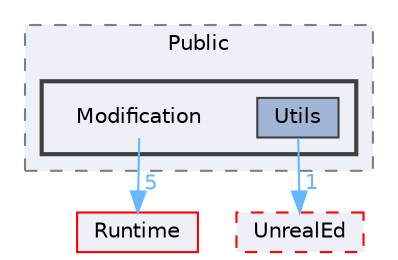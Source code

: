 digraph "Modification"
{
 // INTERACTIVE_SVG=YES
 // LATEX_PDF_SIZE
  bgcolor="transparent";
  edge [fontname=Helvetica,fontsize=10,labelfontname=Helvetica,labelfontsize=10];
  node [fontname=Helvetica,fontsize=10,shape=box,height=0.2,width=0.4];
  compound=true
  subgraph clusterdir_26cf45ed4982a9d46c5736953091f96d {
    graph [ bgcolor="#edf0f7", pencolor="grey50", label="Public", fontname=Helvetica,fontsize=10 style="filled,dashed", URL="dir_26cf45ed4982a9d46c5736953091f96d.html",tooltip=""]
  subgraph clusterdir_e821c70137237ad533b9c704518a7aa9 {
    graph [ bgcolor="#edf0f7", pencolor="grey25", label="", fontname=Helvetica,fontsize=10 style="filled,bold", URL="dir_e821c70137237ad533b9c704518a7aa9.html",tooltip=""]
    dir_e821c70137237ad533b9c704518a7aa9 [shape=plaintext, label="Modification"];
  dir_a47d81eca7baff3d375c904ba224291f [label="Utils", fillcolor="#a2b4d6", color="grey25", style="filled", URL="dir_a47d81eca7baff3d375c904ba224291f.html",tooltip=""];
  }
  }
  dir_7536b172fbd480bfd146a1b1acd6856b [label="Runtime", fillcolor="#edf0f7", color="red", style="filled", URL="dir_7536b172fbd480bfd146a1b1acd6856b.html",tooltip=""];
  dir_d6dfe71a46de762e5d5df277eaa495c7 [label="UnrealEd", fillcolor="#edf0f7", color="red", style="filled,dashed", URL="dir_d6dfe71a46de762e5d5df277eaa495c7.html",tooltip=""];
  dir_e821c70137237ad533b9c704518a7aa9->dir_7536b172fbd480bfd146a1b1acd6856b [headlabel="5", labeldistance=1.5 headhref="dir_000659_000984.html" href="dir_000659_000984.html" color="steelblue1" fontcolor="steelblue1"];
  dir_a47d81eca7baff3d375c904ba224291f->dir_d6dfe71a46de762e5d5df277eaa495c7 [headlabel="1", labeldistance=1.5 headhref="dir_001238_001226.html" href="dir_001238_001226.html" color="steelblue1" fontcolor="steelblue1"];
}
